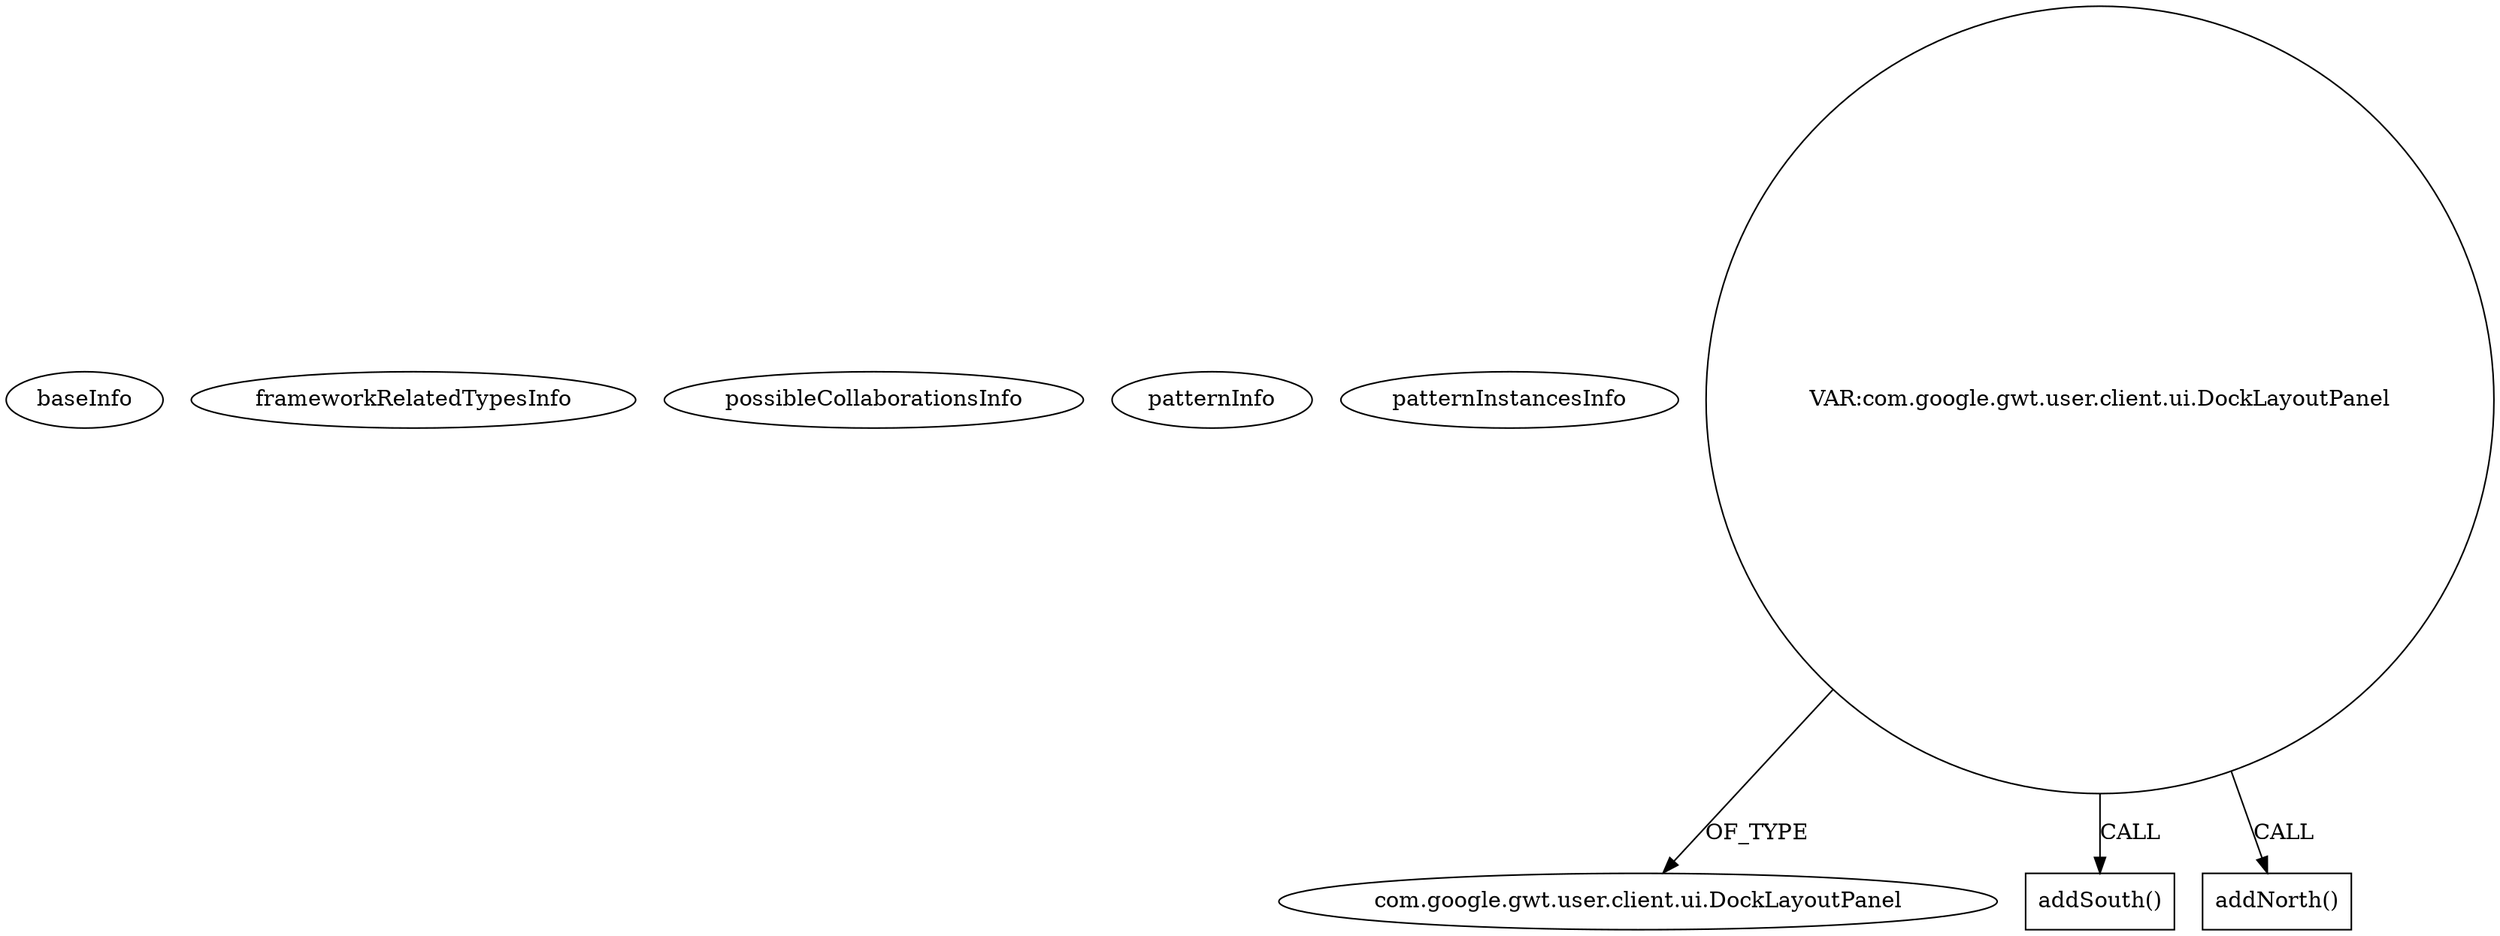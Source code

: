 digraph {
baseInfo[graphId=1305,category="pattern",isAnonymous=false,possibleRelation=false]
frameworkRelatedTypesInfo[]
possibleCollaborationsInfo[]
patternInfo[frequency=2.0,patternRootClient=null]
patternInstancesInfo[0="puxapuak-jext~/puxapuak-jext/jext-master/jext/src/jext/net/client/jextmain.java~jextmain~4321",1="karandit-gwt-sandbox~/karandit-gwt-sandbox/gwt-sandbox-master/src/hu/evosoft/eo/downloadstats/client/StatisticsByTimeWithRangePanel.java~StatisticsByTimeWithRangePanel~3356"]
11[label="com.google.gwt.user.client.ui.DockLayoutPanel",vertexType="FRAMEWORK_CLASS_TYPE",isFrameworkType=false]
10[label="VAR:com.google.gwt.user.client.ui.DockLayoutPanel",vertexType="VARIABLE_EXPRESION",isFrameworkType=false,shape=circle]
49[label="addSouth()",vertexType="INSIDE_CALL",isFrameworkType=false,shape=box]
24[label="addNorth()",vertexType="INSIDE_CALL",isFrameworkType=false,shape=box]
10->11[label="OF_TYPE"]
10->49[label="CALL"]
10->24[label="CALL"]
}
